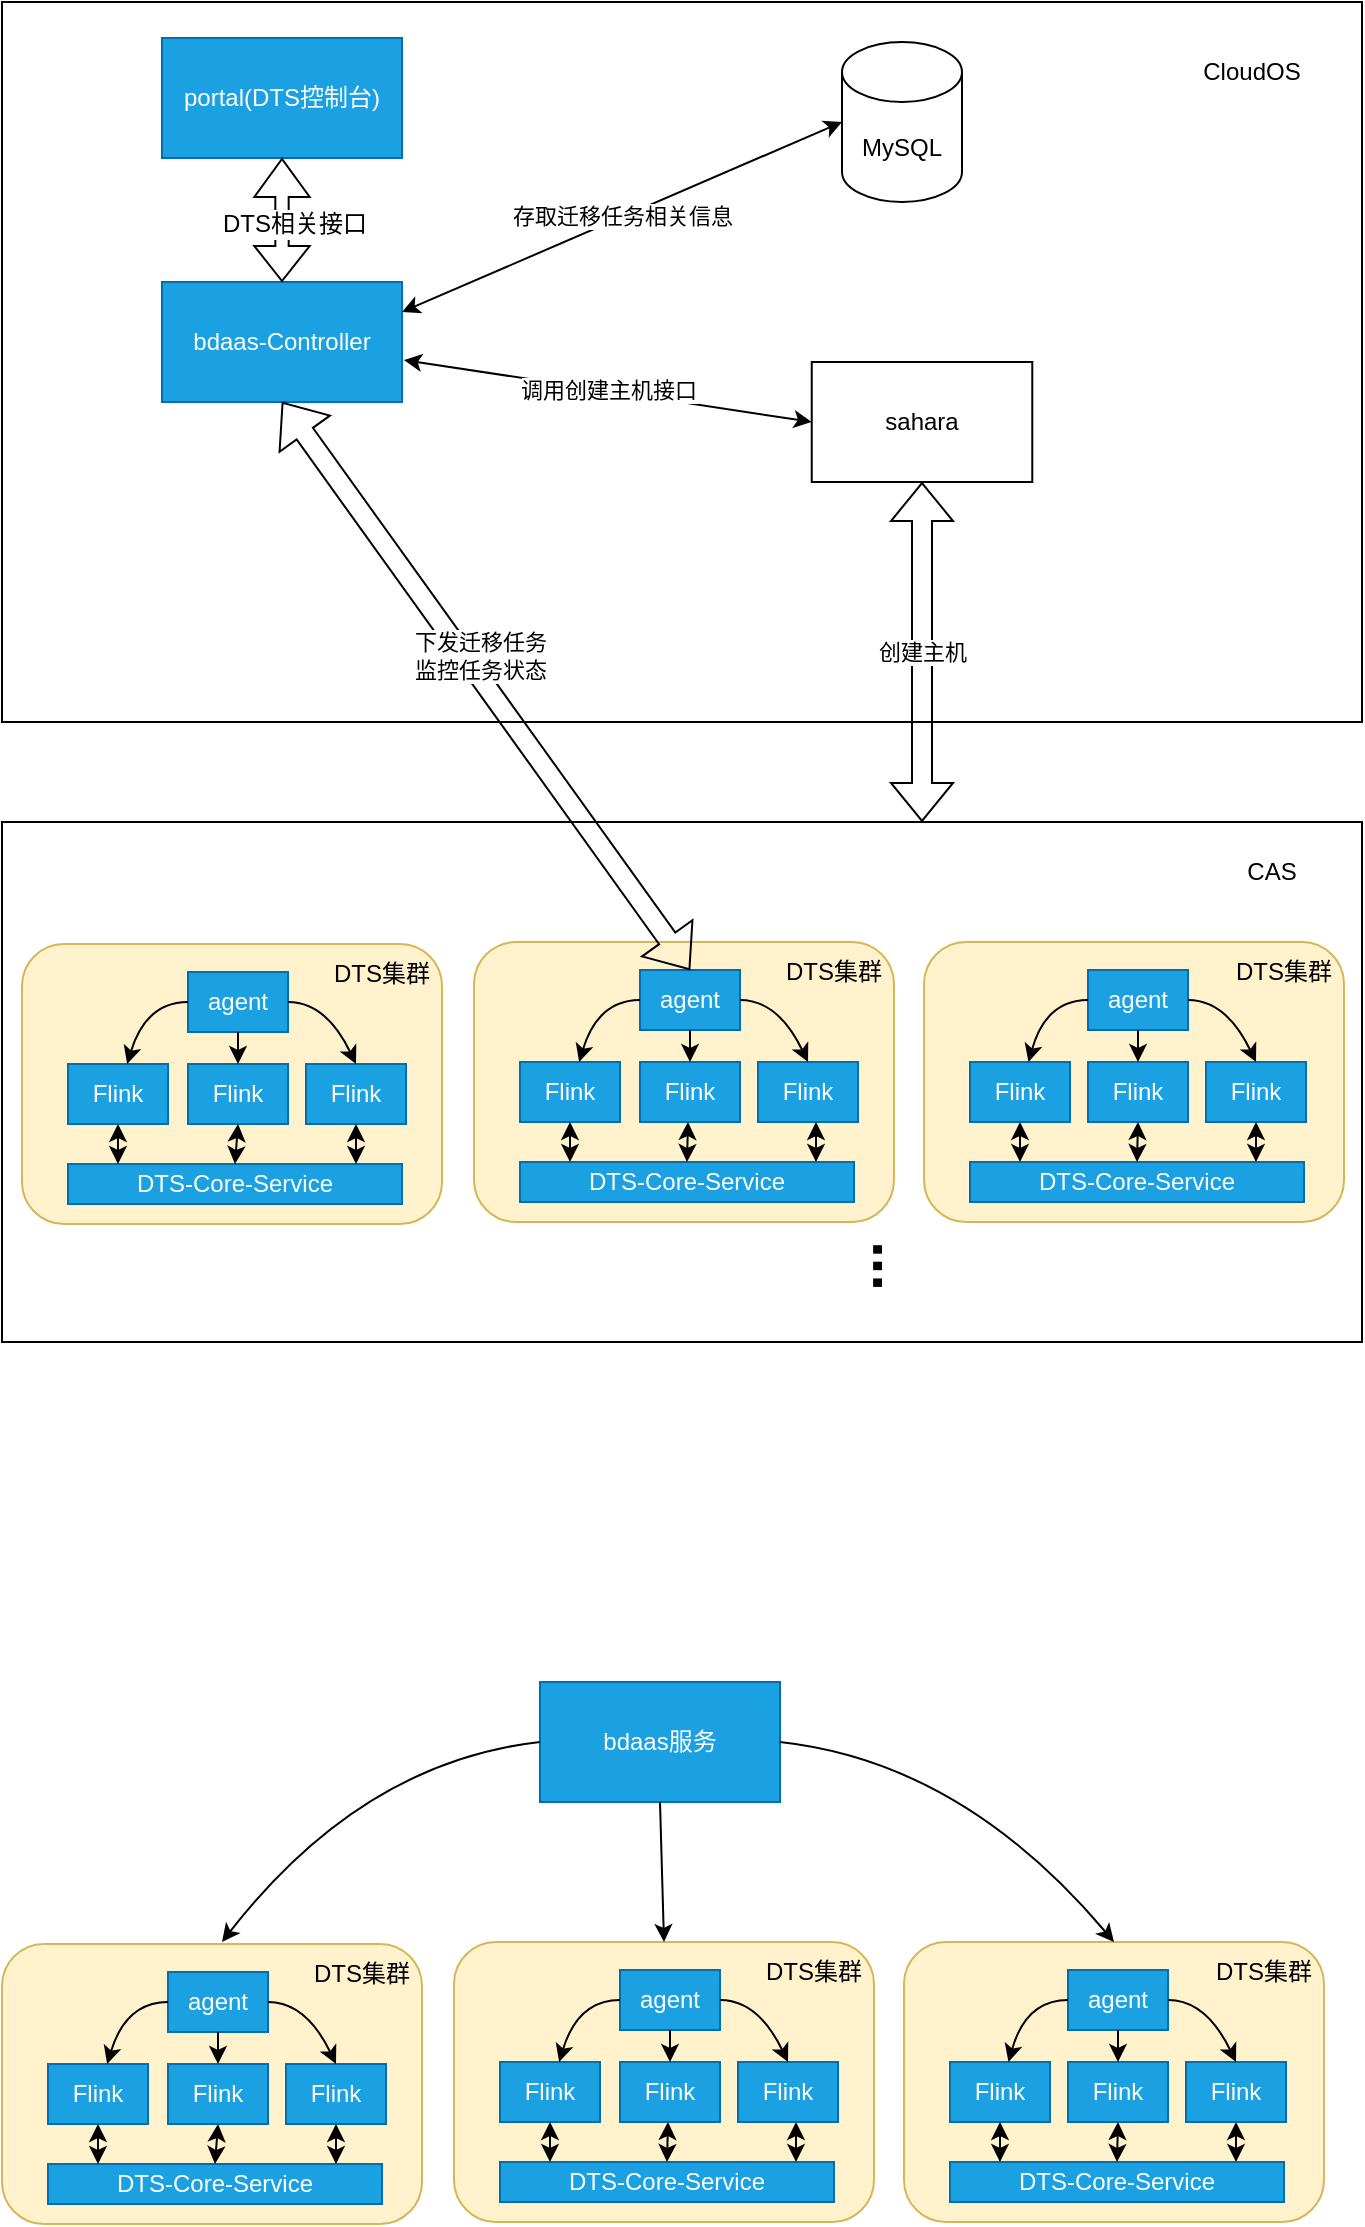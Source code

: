 <mxfile version="15.5.2" type="device"><diagram id="Gjg1Bm6vCIhIcahOBXbq" name="Page-1"><mxGraphModel dx="874" dy="492" grid="1" gridSize="10" guides="1" tooltips="1" connect="1" arrows="1" fold="1" page="1" pageScale="1" pageWidth="827" pageHeight="1169" math="0" shadow="0"><root><mxCell id="0"/><mxCell id="1" parent="0"/><mxCell id="GhHXP2aJm8Tzel98FfdU-14" value="" style="group" vertex="1" connectable="0" parent="1"><mxGeometry x="50" y="40" width="680" height="360" as="geometry"/></mxCell><mxCell id="GhHXP2aJm8Tzel98FfdU-1" value="" style="rounded=0;whiteSpace=wrap;html=1;" vertex="1" parent="GhHXP2aJm8Tzel98FfdU-14"><mxGeometry width="680" height="360" as="geometry"/></mxCell><mxCell id="GhHXP2aJm8Tzel98FfdU-3" value="CloudOS" style="text;html=1;strokeColor=none;fillColor=none;align=center;verticalAlign=middle;whiteSpace=wrap;rounded=0;" vertex="1" parent="GhHXP2aJm8Tzel98FfdU-14"><mxGeometry x="578.919" y="10" width="91.892" height="50" as="geometry"/></mxCell><mxCell id="GhHXP2aJm8Tzel98FfdU-4" value="sahara" style="rounded=0;whiteSpace=wrap;html=1;" vertex="1" parent="GhHXP2aJm8Tzel98FfdU-14"><mxGeometry x="404.868" y="180" width="110.27" height="60" as="geometry"/></mxCell><mxCell id="GhHXP2aJm8Tzel98FfdU-44" value="portal(DTS控制台)" style="rounded=0;whiteSpace=wrap;html=1;fillColor=#1ba1e2;fontColor=#ffffff;strokeColor=#006EAF;" vertex="1" parent="GhHXP2aJm8Tzel98FfdU-14"><mxGeometry x="80" y="18" width="120" height="60" as="geometry"/></mxCell><mxCell id="GhHXP2aJm8Tzel98FfdU-2" value="bdaas-Controller" style="rounded=0;whiteSpace=wrap;html=1;fillColor=#1ba1e2;fontColor=#ffffff;strokeColor=#006EAF;" vertex="1" parent="1"><mxGeometry x="130" y="180" width="120" height="60" as="geometry"/></mxCell><mxCell id="GhHXP2aJm8Tzel98FfdU-5" value="MySQL" style="shape=cylinder3;whiteSpace=wrap;html=1;boundedLbl=1;backgroundOutline=1;size=15;" vertex="1" parent="1"><mxGeometry x="470" y="60" width="60" height="80" as="geometry"/></mxCell><mxCell id="GhHXP2aJm8Tzel98FfdU-7" value="调用创建主机接口" style="endArrow=classic;startArrow=classic;html=1;rounded=0;exitX=1.008;exitY=0.65;exitDx=0;exitDy=0;exitPerimeter=0;entryX=0;entryY=0.5;entryDx=0;entryDy=0;" edge="1" parent="1" source="GhHXP2aJm8Tzel98FfdU-2" target="GhHXP2aJm8Tzel98FfdU-4"><mxGeometry width="50" height="50" relative="1" as="geometry"><mxPoint x="390" y="390" as="sourcePoint"/><mxPoint x="440" y="340" as="targetPoint"/></mxGeometry></mxCell><mxCell id="GhHXP2aJm8Tzel98FfdU-8" value="存取迁移任务相关信息" style="endArrow=classic;startArrow=classic;html=1;rounded=0;exitX=1;exitY=0.25;exitDx=0;exitDy=0;entryX=0;entryY=0.5;entryDx=0;entryDy=0;entryPerimeter=0;" edge="1" parent="1" source="GhHXP2aJm8Tzel98FfdU-2" target="GhHXP2aJm8Tzel98FfdU-5"><mxGeometry width="50" height="50" relative="1" as="geometry"><mxPoint x="310" y="200" as="sourcePoint"/><mxPoint x="360" y="150" as="targetPoint"/></mxGeometry></mxCell><mxCell id="GhHXP2aJm8Tzel98FfdU-16" value="" style="group" vertex="1" connectable="0" parent="1"><mxGeometry x="290" y="450" width="440" height="320" as="geometry"/></mxCell><mxCell id="GhHXP2aJm8Tzel98FfdU-15" value="" style="rounded=0;whiteSpace=wrap;html=1;" vertex="1" parent="GhHXP2aJm8Tzel98FfdU-16"><mxGeometry x="-240" width="680" height="260" as="geometry"/></mxCell><mxCell id="GhHXP2aJm8Tzel98FfdU-11" value="CAS" style="text;html=1;strokeColor=none;fillColor=none;align=center;verticalAlign=middle;whiteSpace=wrap;rounded=0;" vertex="1" parent="GhHXP2aJm8Tzel98FfdU-16"><mxGeometry x="350" width="90" height="50" as="geometry"/></mxCell><mxCell id="GhHXP2aJm8Tzel98FfdU-38" value="&lt;span style=&quot;font-size: 30px;&quot;&gt;&lt;b style=&quot;font-size: 30px;&quot;&gt;...&lt;/b&gt;&lt;/span&gt;" style="text;html=1;strokeColor=none;fillColor=none;align=center;verticalAlign=middle;whiteSpace=wrap;rounded=0;direction=west;horizontal=0;fontSize=30;" vertex="1" parent="GhHXP2aJm8Tzel98FfdU-16"><mxGeometry x="159" y="207" width="60" height="30" as="geometry"/></mxCell><mxCell id="GhHXP2aJm8Tzel98FfdU-72" value="" style="group" vertex="1" connectable="0" parent="GhHXP2aJm8Tzel98FfdU-16"><mxGeometry x="221" y="60" width="210" height="140" as="geometry"/></mxCell><mxCell id="GhHXP2aJm8Tzel98FfdU-73" value="" style="rounded=1;whiteSpace=wrap;html=1;fillColor=#fff2cc;strokeColor=#d6b656;" vertex="1" parent="GhHXP2aJm8Tzel98FfdU-72"><mxGeometry width="210" height="140" as="geometry"/></mxCell><mxCell id="GhHXP2aJm8Tzel98FfdU-74" value="Flink" style="rounded=0;whiteSpace=wrap;html=1;fillColor=#1ba1e2;fontColor=#ffffff;strokeColor=#006EAF;" vertex="1" parent="GhHXP2aJm8Tzel98FfdU-72"><mxGeometry x="23" y="60" width="50" height="30" as="geometry"/></mxCell><mxCell id="GhHXP2aJm8Tzel98FfdU-75" value="DTS集群" style="text;html=1;strokeColor=none;fillColor=none;align=center;verticalAlign=middle;whiteSpace=wrap;rounded=0;" vertex="1" parent="GhHXP2aJm8Tzel98FfdU-72"><mxGeometry x="150" width="60" height="30" as="geometry"/></mxCell><mxCell id="GhHXP2aJm8Tzel98FfdU-76" value="&lt;font style=&quot;font-size: 12px&quot;&gt;DTS-Core-Service&lt;/font&gt;" style="rounded=0;whiteSpace=wrap;html=1;fontSize=12;fillColor=#1ba1e2;fontColor=#ffffff;strokeColor=#006EAF;" vertex="1" parent="GhHXP2aJm8Tzel98FfdU-72"><mxGeometry x="23" y="110" width="167" height="20" as="geometry"/></mxCell><mxCell id="GhHXP2aJm8Tzel98FfdU-77" value="" style="endArrow=classic;startArrow=classic;html=1;rounded=0;fontSize=12;entryX=0.5;entryY=1;entryDx=0;entryDy=0;" edge="1" parent="GhHXP2aJm8Tzel98FfdU-72" target="GhHXP2aJm8Tzel98FfdU-74"><mxGeometry width="50" height="50" relative="1" as="geometry"><mxPoint x="48" y="110" as="sourcePoint"/><mxPoint x="50" y="97" as="targetPoint"/><Array as="points"><mxPoint x="48" y="110"/></Array></mxGeometry></mxCell><mxCell id="GhHXP2aJm8Tzel98FfdU-50" value="" style="group" vertex="1" connectable="0" parent="GhHXP2aJm8Tzel98FfdU-16"><mxGeometry x="-4" y="60" width="210" height="140" as="geometry"/></mxCell><mxCell id="GhHXP2aJm8Tzel98FfdU-18" value="" style="rounded=1;whiteSpace=wrap;html=1;fillColor=#fff2cc;strokeColor=#d6b656;" vertex="1" parent="GhHXP2aJm8Tzel98FfdU-50"><mxGeometry width="210" height="140" as="geometry"/></mxCell><mxCell id="GhHXP2aJm8Tzel98FfdU-19" value="Flink" style="rounded=0;whiteSpace=wrap;html=1;fillColor=#1ba1e2;fontColor=#ffffff;strokeColor=#006EAF;" vertex="1" parent="GhHXP2aJm8Tzel98FfdU-50"><mxGeometry x="23" y="60" width="50" height="30" as="geometry"/></mxCell><mxCell id="GhHXP2aJm8Tzel98FfdU-36" value="DTS集群" style="text;html=1;strokeColor=none;fillColor=none;align=center;verticalAlign=middle;whiteSpace=wrap;rounded=0;" vertex="1" parent="GhHXP2aJm8Tzel98FfdU-50"><mxGeometry x="150" width="60" height="30" as="geometry"/></mxCell><mxCell id="GhHXP2aJm8Tzel98FfdU-39" value="&lt;font style=&quot;font-size: 12px&quot;&gt;DTS-Core-Service&lt;/font&gt;" style="rounded=0;whiteSpace=wrap;html=1;fontSize=12;fillColor=#1ba1e2;fontColor=#ffffff;strokeColor=#006EAF;" vertex="1" parent="GhHXP2aJm8Tzel98FfdU-50"><mxGeometry x="23" y="110" width="167" height="20" as="geometry"/></mxCell><mxCell id="GhHXP2aJm8Tzel98FfdU-42" value="" style="endArrow=classic;startArrow=classic;html=1;rounded=0;fontSize=12;entryX=0.5;entryY=1;entryDx=0;entryDy=0;" edge="1" parent="GhHXP2aJm8Tzel98FfdU-50" target="GhHXP2aJm8Tzel98FfdU-19"><mxGeometry width="50" height="50" relative="1" as="geometry"><mxPoint x="48" y="110" as="sourcePoint"/><mxPoint x="50" y="97" as="targetPoint"/><Array as="points"><mxPoint x="48" y="110"/></Array></mxGeometry></mxCell><mxCell id="GhHXP2aJm8Tzel98FfdU-58" value="" style="group" vertex="1" connectable="0" parent="GhHXP2aJm8Tzel98FfdU-16"><mxGeometry x="-230" y="61" width="210" height="140" as="geometry"/></mxCell><mxCell id="GhHXP2aJm8Tzel98FfdU-59" value="" style="rounded=1;whiteSpace=wrap;html=1;fillColor=#fff2cc;strokeColor=#d6b656;" vertex="1" parent="GhHXP2aJm8Tzel98FfdU-58"><mxGeometry width="210" height="140" as="geometry"/></mxCell><mxCell id="GhHXP2aJm8Tzel98FfdU-60" value="Flink" style="rounded=0;whiteSpace=wrap;html=1;fillColor=#1ba1e2;fontColor=#ffffff;strokeColor=#006EAF;" vertex="1" parent="GhHXP2aJm8Tzel98FfdU-58"><mxGeometry x="23" y="60" width="50" height="30" as="geometry"/></mxCell><mxCell id="GhHXP2aJm8Tzel98FfdU-61" value="DTS集群" style="text;html=1;strokeColor=none;fillColor=none;align=center;verticalAlign=middle;whiteSpace=wrap;rounded=0;" vertex="1" parent="GhHXP2aJm8Tzel98FfdU-58"><mxGeometry x="150" width="60" height="30" as="geometry"/></mxCell><mxCell id="GhHXP2aJm8Tzel98FfdU-62" value="&lt;font style=&quot;font-size: 12px&quot;&gt;DTS-Core-Service&lt;/font&gt;" style="rounded=0;whiteSpace=wrap;html=1;fontSize=12;fillColor=#1ba1e2;fontColor=#ffffff;strokeColor=#006EAF;" vertex="1" parent="GhHXP2aJm8Tzel98FfdU-58"><mxGeometry x="23" y="110" width="167" height="20" as="geometry"/></mxCell><mxCell id="GhHXP2aJm8Tzel98FfdU-63" value="" style="endArrow=classic;startArrow=classic;html=1;rounded=0;fontSize=12;entryX=0.5;entryY=1;entryDx=0;entryDy=0;" edge="1" parent="GhHXP2aJm8Tzel98FfdU-58" target="GhHXP2aJm8Tzel98FfdU-60"><mxGeometry width="50" height="50" relative="1" as="geometry"><mxPoint x="48" y="110" as="sourcePoint"/><mxPoint x="50" y="97" as="targetPoint"/><Array as="points"><mxPoint x="48" y="110"/></Array></mxGeometry></mxCell><mxCell id="GhHXP2aJm8Tzel98FfdU-86" value="" style="group" vertex="1" connectable="0" parent="GhHXP2aJm8Tzel98FfdU-16"><mxGeometry x="211" y="560" width="210" height="140" as="geometry"/></mxCell><mxCell id="GhHXP2aJm8Tzel98FfdU-87" value="" style="rounded=1;whiteSpace=wrap;html=1;fillColor=#fff2cc;strokeColor=#d6b656;" vertex="1" parent="GhHXP2aJm8Tzel98FfdU-86"><mxGeometry width="210" height="140" as="geometry"/></mxCell><mxCell id="GhHXP2aJm8Tzel98FfdU-88" value="Flink" style="rounded=0;whiteSpace=wrap;html=1;fillColor=#1ba1e2;fontColor=#ffffff;strokeColor=#006EAF;" vertex="1" parent="GhHXP2aJm8Tzel98FfdU-86"><mxGeometry x="23" y="60" width="50" height="30" as="geometry"/></mxCell><mxCell id="GhHXP2aJm8Tzel98FfdU-89" value="DTS集群" style="text;html=1;strokeColor=none;fillColor=none;align=center;verticalAlign=middle;whiteSpace=wrap;rounded=0;" vertex="1" parent="GhHXP2aJm8Tzel98FfdU-86"><mxGeometry x="150" width="60" height="30" as="geometry"/></mxCell><mxCell id="GhHXP2aJm8Tzel98FfdU-90" value="&lt;font style=&quot;font-size: 12px&quot;&gt;DTS-Core-Service&lt;/font&gt;" style="rounded=0;whiteSpace=wrap;html=1;fontSize=12;fillColor=#1ba1e2;fontColor=#ffffff;strokeColor=#006EAF;" vertex="1" parent="GhHXP2aJm8Tzel98FfdU-86"><mxGeometry x="23" y="110" width="167" height="20" as="geometry"/></mxCell><mxCell id="GhHXP2aJm8Tzel98FfdU-91" value="" style="endArrow=classic;startArrow=classic;html=1;rounded=0;fontSize=12;entryX=0.5;entryY=1;entryDx=0;entryDy=0;" edge="1" parent="GhHXP2aJm8Tzel98FfdU-86" target="GhHXP2aJm8Tzel98FfdU-88"><mxGeometry width="50" height="50" relative="1" as="geometry"><mxPoint x="48" y="110" as="sourcePoint"/><mxPoint x="50" y="97" as="targetPoint"/><Array as="points"><mxPoint x="48" y="110"/></Array></mxGeometry></mxCell><mxCell id="GhHXP2aJm8Tzel98FfdU-92" value="" style="group" vertex="1" connectable="0" parent="GhHXP2aJm8Tzel98FfdU-16"><mxGeometry x="-14" y="560" width="210" height="140" as="geometry"/></mxCell><mxCell id="GhHXP2aJm8Tzel98FfdU-93" value="" style="rounded=1;whiteSpace=wrap;html=1;fillColor=#fff2cc;strokeColor=#d6b656;" vertex="1" parent="GhHXP2aJm8Tzel98FfdU-92"><mxGeometry width="210" height="140" as="geometry"/></mxCell><mxCell id="GhHXP2aJm8Tzel98FfdU-94" value="Flink" style="rounded=0;whiteSpace=wrap;html=1;fillColor=#1ba1e2;fontColor=#ffffff;strokeColor=#006EAF;" vertex="1" parent="GhHXP2aJm8Tzel98FfdU-92"><mxGeometry x="23" y="60" width="50" height="30" as="geometry"/></mxCell><mxCell id="GhHXP2aJm8Tzel98FfdU-95" value="DTS集群" style="text;html=1;strokeColor=none;fillColor=none;align=center;verticalAlign=middle;whiteSpace=wrap;rounded=0;" vertex="1" parent="GhHXP2aJm8Tzel98FfdU-92"><mxGeometry x="150" width="60" height="30" as="geometry"/></mxCell><mxCell id="GhHXP2aJm8Tzel98FfdU-96" value="&lt;font style=&quot;font-size: 12px&quot;&gt;DTS-Core-Service&lt;/font&gt;" style="rounded=0;whiteSpace=wrap;html=1;fontSize=12;fillColor=#1ba1e2;fontColor=#ffffff;strokeColor=#006EAF;" vertex="1" parent="GhHXP2aJm8Tzel98FfdU-92"><mxGeometry x="23" y="110" width="167" height="20" as="geometry"/></mxCell><mxCell id="GhHXP2aJm8Tzel98FfdU-97" value="" style="endArrow=classic;startArrow=classic;html=1;rounded=0;fontSize=12;entryX=0.5;entryY=1;entryDx=0;entryDy=0;" edge="1" parent="GhHXP2aJm8Tzel98FfdU-92" target="GhHXP2aJm8Tzel98FfdU-94"><mxGeometry width="50" height="50" relative="1" as="geometry"><mxPoint x="48" y="110" as="sourcePoint"/><mxPoint x="50" y="97" as="targetPoint"/><Array as="points"><mxPoint x="48" y="110"/></Array></mxGeometry></mxCell><mxCell id="GhHXP2aJm8Tzel98FfdU-98" value="" style="group" vertex="1" connectable="0" parent="GhHXP2aJm8Tzel98FfdU-16"><mxGeometry x="-240" y="561" width="210" height="140" as="geometry"/></mxCell><mxCell id="GhHXP2aJm8Tzel98FfdU-99" value="" style="rounded=1;whiteSpace=wrap;html=1;fillColor=#fff2cc;strokeColor=#d6b656;" vertex="1" parent="GhHXP2aJm8Tzel98FfdU-98"><mxGeometry width="210" height="140" as="geometry"/></mxCell><mxCell id="GhHXP2aJm8Tzel98FfdU-100" value="Flink" style="rounded=0;whiteSpace=wrap;html=1;fillColor=#1ba1e2;fontColor=#ffffff;strokeColor=#006EAF;" vertex="1" parent="GhHXP2aJm8Tzel98FfdU-98"><mxGeometry x="23" y="60" width="50" height="30" as="geometry"/></mxCell><mxCell id="GhHXP2aJm8Tzel98FfdU-101" value="DTS集群" style="text;html=1;strokeColor=none;fillColor=none;align=center;verticalAlign=middle;whiteSpace=wrap;rounded=0;" vertex="1" parent="GhHXP2aJm8Tzel98FfdU-98"><mxGeometry x="150" width="60" height="30" as="geometry"/></mxCell><mxCell id="GhHXP2aJm8Tzel98FfdU-102" value="&lt;font style=&quot;font-size: 12px&quot;&gt;DTS-Core-Service&lt;/font&gt;" style="rounded=0;whiteSpace=wrap;html=1;fontSize=12;fillColor=#1ba1e2;fontColor=#ffffff;strokeColor=#006EAF;" vertex="1" parent="GhHXP2aJm8Tzel98FfdU-98"><mxGeometry x="23" y="110" width="167" height="20" as="geometry"/></mxCell><mxCell id="GhHXP2aJm8Tzel98FfdU-103" value="" style="endArrow=classic;startArrow=classic;html=1;rounded=0;fontSize=12;entryX=0.5;entryY=1;entryDx=0;entryDy=0;" edge="1" parent="GhHXP2aJm8Tzel98FfdU-98" target="GhHXP2aJm8Tzel98FfdU-100"><mxGeometry width="50" height="50" relative="1" as="geometry"><mxPoint x="48" y="110" as="sourcePoint"/><mxPoint x="50" y="97" as="targetPoint"/><Array as="points"><mxPoint x="48" y="110"/></Array></mxGeometry></mxCell><mxCell id="GhHXP2aJm8Tzel98FfdU-17" value="创建主机" style="shape=flexArrow;endArrow=classic;startArrow=classic;html=1;rounded=0;entryX=0.5;entryY=1;entryDx=0;entryDy=0;" edge="1" parent="1" target="GhHXP2aJm8Tzel98FfdU-4"><mxGeometry width="100" height="100" relative="1" as="geometry"><mxPoint x="510" y="450" as="sourcePoint"/><mxPoint x="580" y="310" as="targetPoint"/></mxGeometry></mxCell><mxCell id="GhHXP2aJm8Tzel98FfdU-20" value="Flink" style="rounded=0;whiteSpace=wrap;html=1;fillColor=#1ba1e2;fontColor=#ffffff;strokeColor=#006EAF;" vertex="1" parent="1"><mxGeometry x="369" y="570" width="50" height="30" as="geometry"/></mxCell><mxCell id="GhHXP2aJm8Tzel98FfdU-21" value="Flink" style="rounded=0;whiteSpace=wrap;html=1;fillColor=#1ba1e2;fontColor=#ffffff;strokeColor=#006EAF;" vertex="1" parent="1"><mxGeometry x="428" y="570" width="50" height="30" as="geometry"/></mxCell><mxCell id="GhHXP2aJm8Tzel98FfdU-27" value="agent" style="rounded=0;whiteSpace=wrap;html=1;fillColor=#1ba1e2;fontColor=#ffffff;strokeColor=#006EAF;" vertex="1" parent="1"><mxGeometry x="369" y="524" width="50" height="30" as="geometry"/></mxCell><mxCell id="GhHXP2aJm8Tzel98FfdU-29" value="" style="curved=1;endArrow=classic;html=1;rounded=0;exitX=0.5;exitY=1;exitDx=0;exitDy=0;" edge="1" parent="1" source="GhHXP2aJm8Tzel98FfdU-27" target="GhHXP2aJm8Tzel98FfdU-20"><mxGeometry width="50" height="50" relative="1" as="geometry"><mxPoint x="419" y="589" as="sourcePoint"/><mxPoint x="489.711" y="539" as="targetPoint"/></mxGeometry></mxCell><mxCell id="GhHXP2aJm8Tzel98FfdU-31" value="" style="curved=1;endArrow=classic;html=1;rounded=0;exitX=0;exitY=0.5;exitDx=0;exitDy=0;" edge="1" parent="1" source="GhHXP2aJm8Tzel98FfdU-27" target="GhHXP2aJm8Tzel98FfdU-19"><mxGeometry width="50" height="50" relative="1" as="geometry"><mxPoint x="318" y="580" as="sourcePoint"/><mxPoint x="368" y="530" as="targetPoint"/><Array as="points"><mxPoint x="348" y="539"/></Array></mxGeometry></mxCell><mxCell id="GhHXP2aJm8Tzel98FfdU-32" value="" style="curved=1;endArrow=classic;html=1;rounded=0;entryX=0.5;entryY=0;entryDx=0;entryDy=0;" edge="1" parent="1" source="GhHXP2aJm8Tzel98FfdU-27" target="GhHXP2aJm8Tzel98FfdU-21"><mxGeometry width="50" height="50" relative="1" as="geometry"><mxPoint x="438" y="580" as="sourcePoint"/><mxPoint x="488" y="530" as="targetPoint"/><Array as="points"><mxPoint x="438" y="539"/></Array></mxGeometry></mxCell><mxCell id="GhHXP2aJm8Tzel98FfdU-33" value="" style="shape=flexArrow;endArrow=classic;startArrow=classic;html=1;rounded=0;entryX=0.5;entryY=1;entryDx=0;entryDy=0;exitX=0.5;exitY=0;exitDx=0;exitDy=0;" edge="1" parent="1" source="GhHXP2aJm8Tzel98FfdU-27" target="GhHXP2aJm8Tzel98FfdU-2"><mxGeometry width="100" height="100" relative="1" as="geometry"><mxPoint x="200" y="360" as="sourcePoint"/><mxPoint x="300" y="260" as="targetPoint"/></mxGeometry></mxCell><mxCell id="GhHXP2aJm8Tzel98FfdU-34" value="下发迁移任务&lt;br&gt;监控任务状态" style="edgeLabel;html=1;align=center;verticalAlign=middle;resizable=0;points=[];" vertex="1" connectable="0" parent="GhHXP2aJm8Tzel98FfdU-33"><mxGeometry x="0.083" y="-6" relative="1" as="geometry"><mxPoint as="offset"/></mxGeometry></mxCell><mxCell id="GhHXP2aJm8Tzel98FfdU-41" value="" style="endArrow=classic;startArrow=classic;html=1;rounded=0;fontSize=12;exitX=0.5;exitY=0;exitDx=0;exitDy=0;" edge="1" parent="1" source="GhHXP2aJm8Tzel98FfdU-39"><mxGeometry width="50" height="50" relative="1" as="geometry"><mxPoint x="338" y="650" as="sourcePoint"/><mxPoint x="393" y="600" as="targetPoint"/></mxGeometry></mxCell><mxCell id="GhHXP2aJm8Tzel98FfdU-43" value="" style="endArrow=classic;startArrow=classic;html=1;rounded=0;fontSize=12;" edge="1" parent="1"><mxGeometry width="50" height="50" relative="1" as="geometry"><mxPoint x="457" y="620" as="sourcePoint"/><mxPoint x="457" y="600" as="targetPoint"/><Array as="points"><mxPoint x="457" y="600"/></Array></mxGeometry></mxCell><mxCell id="GhHXP2aJm8Tzel98FfdU-46" value="" style="shape=flexArrow;endArrow=classic;startArrow=classic;html=1;rounded=0;fontSize=12;entryX=0.5;entryY=1;entryDx=0;entryDy=0;exitX=0.5;exitY=0;exitDx=0;exitDy=0;width=6.667;startSize=5.5;verticalAlign=middle;labelPosition=center;verticalLabelPosition=middle;align=center;" edge="1" parent="1" source="GhHXP2aJm8Tzel98FfdU-2" target="GhHXP2aJm8Tzel98FfdU-44"><mxGeometry width="100" height="100" relative="1" as="geometry"><mxPoint x="90" y="250" as="sourcePoint"/><mxPoint x="190" y="150" as="targetPoint"/></mxGeometry></mxCell><mxCell id="GhHXP2aJm8Tzel98FfdU-47" value="DTS相关接口" style="edgeLabel;html=1;align=center;verticalAlign=middle;resizable=0;points=[];fontSize=12;" vertex="1" connectable="0" parent="GhHXP2aJm8Tzel98FfdU-46"><mxGeometry x="-0.602" y="-6" relative="1" as="geometry"><mxPoint y="-17" as="offset"/></mxGeometry></mxCell><mxCell id="GhHXP2aJm8Tzel98FfdU-64" value="Flink" style="rounded=0;whiteSpace=wrap;html=1;fillColor=#1ba1e2;fontColor=#ffffff;strokeColor=#006EAF;" vertex="1" parent="1"><mxGeometry x="143" y="571" width="50" height="30" as="geometry"/></mxCell><mxCell id="GhHXP2aJm8Tzel98FfdU-65" value="Flink" style="rounded=0;whiteSpace=wrap;html=1;fillColor=#1ba1e2;fontColor=#ffffff;strokeColor=#006EAF;" vertex="1" parent="1"><mxGeometry x="202" y="571" width="50" height="30" as="geometry"/></mxCell><mxCell id="GhHXP2aJm8Tzel98FfdU-66" value="agent" style="rounded=0;whiteSpace=wrap;html=1;fillColor=#1ba1e2;fontColor=#ffffff;strokeColor=#006EAF;" vertex="1" parent="1"><mxGeometry x="143" y="525" width="50" height="30" as="geometry"/></mxCell><mxCell id="GhHXP2aJm8Tzel98FfdU-67" value="" style="curved=1;endArrow=classic;html=1;rounded=0;exitX=0.5;exitY=1;exitDx=0;exitDy=0;" edge="1" source="GhHXP2aJm8Tzel98FfdU-66" target="GhHXP2aJm8Tzel98FfdU-64" parent="1"><mxGeometry width="50" height="50" relative="1" as="geometry"><mxPoint x="193" y="590" as="sourcePoint"/><mxPoint x="263.711" y="540" as="targetPoint"/></mxGeometry></mxCell><mxCell id="GhHXP2aJm8Tzel98FfdU-68" value="" style="curved=1;endArrow=classic;html=1;rounded=0;exitX=0;exitY=0.5;exitDx=0;exitDy=0;" edge="1" source="GhHXP2aJm8Tzel98FfdU-66" target="GhHXP2aJm8Tzel98FfdU-60" parent="1"><mxGeometry width="50" height="50" relative="1" as="geometry"><mxPoint x="92" y="581" as="sourcePoint"/><mxPoint x="142" y="531" as="targetPoint"/><Array as="points"><mxPoint x="122" y="540"/></Array></mxGeometry></mxCell><mxCell id="GhHXP2aJm8Tzel98FfdU-69" value="" style="curved=1;endArrow=classic;html=1;rounded=0;entryX=0.5;entryY=0;entryDx=0;entryDy=0;" edge="1" source="GhHXP2aJm8Tzel98FfdU-66" target="GhHXP2aJm8Tzel98FfdU-65" parent="1"><mxGeometry width="50" height="50" relative="1" as="geometry"><mxPoint x="212" y="581" as="sourcePoint"/><mxPoint x="262" y="531" as="targetPoint"/><Array as="points"><mxPoint x="212" y="540"/></Array></mxGeometry></mxCell><mxCell id="GhHXP2aJm8Tzel98FfdU-70" value="" style="endArrow=classic;startArrow=classic;html=1;rounded=0;fontSize=12;entryX=0.5;entryY=1;entryDx=0;entryDy=0;exitX=0.5;exitY=0;exitDx=0;exitDy=0;" edge="1" source="GhHXP2aJm8Tzel98FfdU-62" target="GhHXP2aJm8Tzel98FfdU-64" parent="1"><mxGeometry width="50" height="50" relative="1" as="geometry"><mxPoint x="112" y="651" as="sourcePoint"/><mxPoint x="162" y="601" as="targetPoint"/></mxGeometry></mxCell><mxCell id="GhHXP2aJm8Tzel98FfdU-71" value="" style="endArrow=classic;startArrow=classic;html=1;rounded=0;fontSize=12;entryX=0.5;entryY=1;entryDx=0;entryDy=0;" edge="1" target="GhHXP2aJm8Tzel98FfdU-65" parent="1"><mxGeometry width="50" height="50" relative="1" as="geometry"><mxPoint x="227" y="621" as="sourcePoint"/><mxPoint x="232" y="606" as="targetPoint"/></mxGeometry></mxCell><mxCell id="GhHXP2aJm8Tzel98FfdU-78" value="Flink" style="rounded=0;whiteSpace=wrap;html=1;fillColor=#1ba1e2;fontColor=#ffffff;strokeColor=#006EAF;" vertex="1" parent="1"><mxGeometry x="593" y="570" width="50" height="30" as="geometry"/></mxCell><mxCell id="GhHXP2aJm8Tzel98FfdU-79" value="Flink" style="rounded=0;whiteSpace=wrap;html=1;fillColor=#1ba1e2;fontColor=#ffffff;strokeColor=#006EAF;" vertex="1" parent="1"><mxGeometry x="652" y="570" width="50" height="30" as="geometry"/></mxCell><mxCell id="GhHXP2aJm8Tzel98FfdU-80" value="agent" style="rounded=0;whiteSpace=wrap;html=1;fillColor=#1ba1e2;fontColor=#ffffff;strokeColor=#006EAF;" vertex="1" parent="1"><mxGeometry x="593" y="524" width="50" height="30" as="geometry"/></mxCell><mxCell id="GhHXP2aJm8Tzel98FfdU-81" value="" style="curved=1;endArrow=classic;html=1;rounded=0;exitX=0.5;exitY=1;exitDx=0;exitDy=0;" edge="1" source="GhHXP2aJm8Tzel98FfdU-80" target="GhHXP2aJm8Tzel98FfdU-78" parent="1"><mxGeometry width="50" height="50" relative="1" as="geometry"><mxPoint x="643" y="589" as="sourcePoint"/><mxPoint x="713.711" y="539" as="targetPoint"/></mxGeometry></mxCell><mxCell id="GhHXP2aJm8Tzel98FfdU-82" value="" style="curved=1;endArrow=classic;html=1;rounded=0;exitX=0;exitY=0.5;exitDx=0;exitDy=0;" edge="1" source="GhHXP2aJm8Tzel98FfdU-80" target="GhHXP2aJm8Tzel98FfdU-74" parent="1"><mxGeometry width="50" height="50" relative="1" as="geometry"><mxPoint x="542" y="580" as="sourcePoint"/><mxPoint x="592" y="530" as="targetPoint"/><Array as="points"><mxPoint x="572" y="539"/></Array></mxGeometry></mxCell><mxCell id="GhHXP2aJm8Tzel98FfdU-83" value="" style="curved=1;endArrow=classic;html=1;rounded=0;entryX=0.5;entryY=0;entryDx=0;entryDy=0;" edge="1" source="GhHXP2aJm8Tzel98FfdU-80" target="GhHXP2aJm8Tzel98FfdU-79" parent="1"><mxGeometry width="50" height="50" relative="1" as="geometry"><mxPoint x="662" y="580" as="sourcePoint"/><mxPoint x="712" y="530" as="targetPoint"/><Array as="points"><mxPoint x="662" y="539"/></Array></mxGeometry></mxCell><mxCell id="GhHXP2aJm8Tzel98FfdU-84" value="" style="endArrow=classic;startArrow=classic;html=1;rounded=0;fontSize=12;entryX=0.5;entryY=1;entryDx=0;entryDy=0;exitX=0.5;exitY=0;exitDx=0;exitDy=0;" edge="1" source="GhHXP2aJm8Tzel98FfdU-76" target="GhHXP2aJm8Tzel98FfdU-78" parent="1"><mxGeometry width="50" height="50" relative="1" as="geometry"><mxPoint x="562" y="650" as="sourcePoint"/><mxPoint x="612" y="600" as="targetPoint"/></mxGeometry></mxCell><mxCell id="GhHXP2aJm8Tzel98FfdU-85" value="" style="endArrow=classic;startArrow=classic;html=1;rounded=0;fontSize=12;entryX=0.5;entryY=1;entryDx=0;entryDy=0;" edge="1" target="GhHXP2aJm8Tzel98FfdU-79" parent="1"><mxGeometry width="50" height="50" relative="1" as="geometry"><mxPoint x="677" y="620" as="sourcePoint"/><mxPoint x="682" y="605" as="targetPoint"/></mxGeometry></mxCell><mxCell id="GhHXP2aJm8Tzel98FfdU-104" value="Flink" style="rounded=0;whiteSpace=wrap;html=1;fillColor=#1ba1e2;fontColor=#ffffff;strokeColor=#006EAF;" vertex="1" parent="1"><mxGeometry x="359" y="1070" width="50" height="30" as="geometry"/></mxCell><mxCell id="GhHXP2aJm8Tzel98FfdU-105" value="Flink" style="rounded=0;whiteSpace=wrap;html=1;fillColor=#1ba1e2;fontColor=#ffffff;strokeColor=#006EAF;" vertex="1" parent="1"><mxGeometry x="418" y="1070" width="50" height="30" as="geometry"/></mxCell><mxCell id="GhHXP2aJm8Tzel98FfdU-106" value="agent" style="rounded=0;whiteSpace=wrap;html=1;fillColor=#1ba1e2;fontColor=#ffffff;strokeColor=#006EAF;" vertex="1" parent="1"><mxGeometry x="359" y="1024" width="50" height="30" as="geometry"/></mxCell><mxCell id="GhHXP2aJm8Tzel98FfdU-107" value="" style="curved=1;endArrow=classic;html=1;rounded=0;exitX=0.5;exitY=1;exitDx=0;exitDy=0;" edge="1" source="GhHXP2aJm8Tzel98FfdU-106" target="GhHXP2aJm8Tzel98FfdU-104" parent="1"><mxGeometry width="50" height="50" relative="1" as="geometry"><mxPoint x="409" y="1089" as="sourcePoint"/><mxPoint x="479.711" y="1039" as="targetPoint"/></mxGeometry></mxCell><mxCell id="GhHXP2aJm8Tzel98FfdU-108" value="" style="curved=1;endArrow=classic;html=1;rounded=0;exitX=0;exitY=0.5;exitDx=0;exitDy=0;" edge="1" source="GhHXP2aJm8Tzel98FfdU-106" target="GhHXP2aJm8Tzel98FfdU-94" parent="1"><mxGeometry width="50" height="50" relative="1" as="geometry"><mxPoint x="308" y="1080" as="sourcePoint"/><mxPoint x="358" y="1030" as="targetPoint"/><Array as="points"><mxPoint x="338" y="1039"/></Array></mxGeometry></mxCell><mxCell id="GhHXP2aJm8Tzel98FfdU-109" value="" style="curved=1;endArrow=classic;html=1;rounded=0;entryX=0.5;entryY=0;entryDx=0;entryDy=0;" edge="1" source="GhHXP2aJm8Tzel98FfdU-106" target="GhHXP2aJm8Tzel98FfdU-105" parent="1"><mxGeometry width="50" height="50" relative="1" as="geometry"><mxPoint x="428" y="1080" as="sourcePoint"/><mxPoint x="478" y="1030" as="targetPoint"/><Array as="points"><mxPoint x="428" y="1039"/></Array></mxGeometry></mxCell><mxCell id="GhHXP2aJm8Tzel98FfdU-110" value="" style="endArrow=classic;startArrow=classic;html=1;rounded=0;fontSize=12;exitX=0.5;exitY=0;exitDx=0;exitDy=0;" edge="1" source="GhHXP2aJm8Tzel98FfdU-96" parent="1"><mxGeometry width="50" height="50" relative="1" as="geometry"><mxPoint x="328" y="1150" as="sourcePoint"/><mxPoint x="383" y="1100" as="targetPoint"/></mxGeometry></mxCell><mxCell id="GhHXP2aJm8Tzel98FfdU-111" value="" style="endArrow=classic;startArrow=classic;html=1;rounded=0;fontSize=12;" edge="1" parent="1"><mxGeometry width="50" height="50" relative="1" as="geometry"><mxPoint x="447" y="1120" as="sourcePoint"/><mxPoint x="447" y="1100" as="targetPoint"/><Array as="points"><mxPoint x="447" y="1100"/></Array></mxGeometry></mxCell><mxCell id="GhHXP2aJm8Tzel98FfdU-112" value="Flink" style="rounded=0;whiteSpace=wrap;html=1;fillColor=#1ba1e2;fontColor=#ffffff;strokeColor=#006EAF;" vertex="1" parent="1"><mxGeometry x="133" y="1071" width="50" height="30" as="geometry"/></mxCell><mxCell id="GhHXP2aJm8Tzel98FfdU-113" value="Flink" style="rounded=0;whiteSpace=wrap;html=1;fillColor=#1ba1e2;fontColor=#ffffff;strokeColor=#006EAF;" vertex="1" parent="1"><mxGeometry x="192" y="1071" width="50" height="30" as="geometry"/></mxCell><mxCell id="GhHXP2aJm8Tzel98FfdU-114" value="agent" style="rounded=0;whiteSpace=wrap;html=1;fillColor=#1ba1e2;fontColor=#ffffff;strokeColor=#006EAF;" vertex="1" parent="1"><mxGeometry x="133" y="1025" width="50" height="30" as="geometry"/></mxCell><mxCell id="GhHXP2aJm8Tzel98FfdU-115" value="" style="curved=1;endArrow=classic;html=1;rounded=0;exitX=0.5;exitY=1;exitDx=0;exitDy=0;" edge="1" source="GhHXP2aJm8Tzel98FfdU-114" target="GhHXP2aJm8Tzel98FfdU-112" parent="1"><mxGeometry width="50" height="50" relative="1" as="geometry"><mxPoint x="183" y="1090" as="sourcePoint"/><mxPoint x="253.711" y="1040" as="targetPoint"/></mxGeometry></mxCell><mxCell id="GhHXP2aJm8Tzel98FfdU-116" value="" style="curved=1;endArrow=classic;html=1;rounded=0;exitX=0;exitY=0.5;exitDx=0;exitDy=0;" edge="1" source="GhHXP2aJm8Tzel98FfdU-114" target="GhHXP2aJm8Tzel98FfdU-100" parent="1"><mxGeometry width="50" height="50" relative="1" as="geometry"><mxPoint x="82" y="1081" as="sourcePoint"/><mxPoint x="132" y="1031" as="targetPoint"/><Array as="points"><mxPoint x="112" y="1040"/></Array></mxGeometry></mxCell><mxCell id="GhHXP2aJm8Tzel98FfdU-117" value="" style="curved=1;endArrow=classic;html=1;rounded=0;entryX=0.5;entryY=0;entryDx=0;entryDy=0;" edge="1" source="GhHXP2aJm8Tzel98FfdU-114" target="GhHXP2aJm8Tzel98FfdU-113" parent="1"><mxGeometry width="50" height="50" relative="1" as="geometry"><mxPoint x="202" y="1081" as="sourcePoint"/><mxPoint x="252" y="1031" as="targetPoint"/><Array as="points"><mxPoint x="202" y="1040"/></Array></mxGeometry></mxCell><mxCell id="GhHXP2aJm8Tzel98FfdU-118" value="" style="endArrow=classic;startArrow=classic;html=1;rounded=0;fontSize=12;entryX=0.5;entryY=1;entryDx=0;entryDy=0;exitX=0.5;exitY=0;exitDx=0;exitDy=0;" edge="1" source="GhHXP2aJm8Tzel98FfdU-102" target="GhHXP2aJm8Tzel98FfdU-112" parent="1"><mxGeometry width="50" height="50" relative="1" as="geometry"><mxPoint x="102" y="1151" as="sourcePoint"/><mxPoint x="152" y="1101" as="targetPoint"/></mxGeometry></mxCell><mxCell id="GhHXP2aJm8Tzel98FfdU-119" value="" style="endArrow=classic;startArrow=classic;html=1;rounded=0;fontSize=12;entryX=0.5;entryY=1;entryDx=0;entryDy=0;" edge="1" target="GhHXP2aJm8Tzel98FfdU-113" parent="1"><mxGeometry width="50" height="50" relative="1" as="geometry"><mxPoint x="217" y="1121" as="sourcePoint"/><mxPoint x="222" y="1106" as="targetPoint"/></mxGeometry></mxCell><mxCell id="GhHXP2aJm8Tzel98FfdU-120" value="Flink" style="rounded=0;whiteSpace=wrap;html=1;fillColor=#1ba1e2;fontColor=#ffffff;strokeColor=#006EAF;" vertex="1" parent="1"><mxGeometry x="583" y="1070" width="50" height="30" as="geometry"/></mxCell><mxCell id="GhHXP2aJm8Tzel98FfdU-121" value="Flink" style="rounded=0;whiteSpace=wrap;html=1;fillColor=#1ba1e2;fontColor=#ffffff;strokeColor=#006EAF;" vertex="1" parent="1"><mxGeometry x="642" y="1070" width="50" height="30" as="geometry"/></mxCell><mxCell id="GhHXP2aJm8Tzel98FfdU-122" value="agent" style="rounded=0;whiteSpace=wrap;html=1;fillColor=#1ba1e2;fontColor=#ffffff;strokeColor=#006EAF;" vertex="1" parent="1"><mxGeometry x="583" y="1024" width="50" height="30" as="geometry"/></mxCell><mxCell id="GhHXP2aJm8Tzel98FfdU-123" value="" style="curved=1;endArrow=classic;html=1;rounded=0;exitX=0.5;exitY=1;exitDx=0;exitDy=0;" edge="1" source="GhHXP2aJm8Tzel98FfdU-122" target="GhHXP2aJm8Tzel98FfdU-120" parent="1"><mxGeometry width="50" height="50" relative="1" as="geometry"><mxPoint x="633" y="1089" as="sourcePoint"/><mxPoint x="703.711" y="1039" as="targetPoint"/></mxGeometry></mxCell><mxCell id="GhHXP2aJm8Tzel98FfdU-124" value="" style="curved=1;endArrow=classic;html=1;rounded=0;exitX=0;exitY=0.5;exitDx=0;exitDy=0;" edge="1" source="GhHXP2aJm8Tzel98FfdU-122" target="GhHXP2aJm8Tzel98FfdU-88" parent="1"><mxGeometry width="50" height="50" relative="1" as="geometry"><mxPoint x="532" y="1080" as="sourcePoint"/><mxPoint x="582" y="1030" as="targetPoint"/><Array as="points"><mxPoint x="562" y="1039"/></Array></mxGeometry></mxCell><mxCell id="GhHXP2aJm8Tzel98FfdU-125" value="" style="curved=1;endArrow=classic;html=1;rounded=0;entryX=0.5;entryY=0;entryDx=0;entryDy=0;" edge="1" source="GhHXP2aJm8Tzel98FfdU-122" target="GhHXP2aJm8Tzel98FfdU-121" parent="1"><mxGeometry width="50" height="50" relative="1" as="geometry"><mxPoint x="652" y="1080" as="sourcePoint"/><mxPoint x="702" y="1030" as="targetPoint"/><Array as="points"><mxPoint x="652" y="1039"/></Array></mxGeometry></mxCell><mxCell id="GhHXP2aJm8Tzel98FfdU-126" value="" style="endArrow=classic;startArrow=classic;html=1;rounded=0;fontSize=12;entryX=0.5;entryY=1;entryDx=0;entryDy=0;exitX=0.5;exitY=0;exitDx=0;exitDy=0;" edge="1" source="GhHXP2aJm8Tzel98FfdU-90" target="GhHXP2aJm8Tzel98FfdU-120" parent="1"><mxGeometry width="50" height="50" relative="1" as="geometry"><mxPoint x="552" y="1150" as="sourcePoint"/><mxPoint x="602" y="1100" as="targetPoint"/></mxGeometry></mxCell><mxCell id="GhHXP2aJm8Tzel98FfdU-127" value="" style="endArrow=classic;startArrow=classic;html=1;rounded=0;fontSize=12;entryX=0.5;entryY=1;entryDx=0;entryDy=0;" edge="1" target="GhHXP2aJm8Tzel98FfdU-121" parent="1"><mxGeometry width="50" height="50" relative="1" as="geometry"><mxPoint x="667" y="1120" as="sourcePoint"/><mxPoint x="672" y="1105" as="targetPoint"/></mxGeometry></mxCell><mxCell id="GhHXP2aJm8Tzel98FfdU-128" value="bdaas服务" style="rounded=0;whiteSpace=wrap;html=1;fontSize=12;fillColor=#1ba1e2;fontColor=#ffffff;strokeColor=#006EAF;" vertex="1" parent="1"><mxGeometry x="319" y="880" width="120" height="60" as="geometry"/></mxCell><mxCell id="GhHXP2aJm8Tzel98FfdU-129" value="" style="curved=1;endArrow=classic;html=1;rounded=0;fontSize=12;verticalAlign=middle;exitX=0;exitY=0.5;exitDx=0;exitDy=0;" edge="1" parent="1" source="GhHXP2aJm8Tzel98FfdU-128"><mxGeometry width="50" height="50" relative="1" as="geometry"><mxPoint x="210" y="980" as="sourcePoint"/><mxPoint x="160" y="1010" as="targetPoint"/><Array as="points"><mxPoint x="230" y="920"/></Array></mxGeometry></mxCell><mxCell id="GhHXP2aJm8Tzel98FfdU-131" value="" style="endArrow=classic;html=1;rounded=0;fontSize=12;verticalAlign=middle;entryX=0.5;entryY=0;entryDx=0;entryDy=0;exitX=0.5;exitY=1;exitDx=0;exitDy=0;" edge="1" parent="1" source="GhHXP2aJm8Tzel98FfdU-128" target="GhHXP2aJm8Tzel98FfdU-93"><mxGeometry width="50" height="50" relative="1" as="geometry"><mxPoint x="376" y="940" as="sourcePoint"/><mxPoint x="350" y="940" as="targetPoint"/></mxGeometry></mxCell><mxCell id="GhHXP2aJm8Tzel98FfdU-132" value="" style="curved=1;endArrow=classic;html=1;rounded=0;fontSize=12;verticalAlign=middle;exitX=1;exitY=0.5;exitDx=0;exitDy=0;entryX=0.5;entryY=0;entryDx=0;entryDy=0;" edge="1" parent="1" source="GhHXP2aJm8Tzel98FfdU-128" target="GhHXP2aJm8Tzel98FfdU-87"><mxGeometry width="50" height="50" relative="1" as="geometry"><mxPoint x="530" y="950" as="sourcePoint"/><mxPoint x="580" y="900" as="targetPoint"/><Array as="points"><mxPoint x="530" y="920"/></Array></mxGeometry></mxCell></root></mxGraphModel></diagram></mxfile>